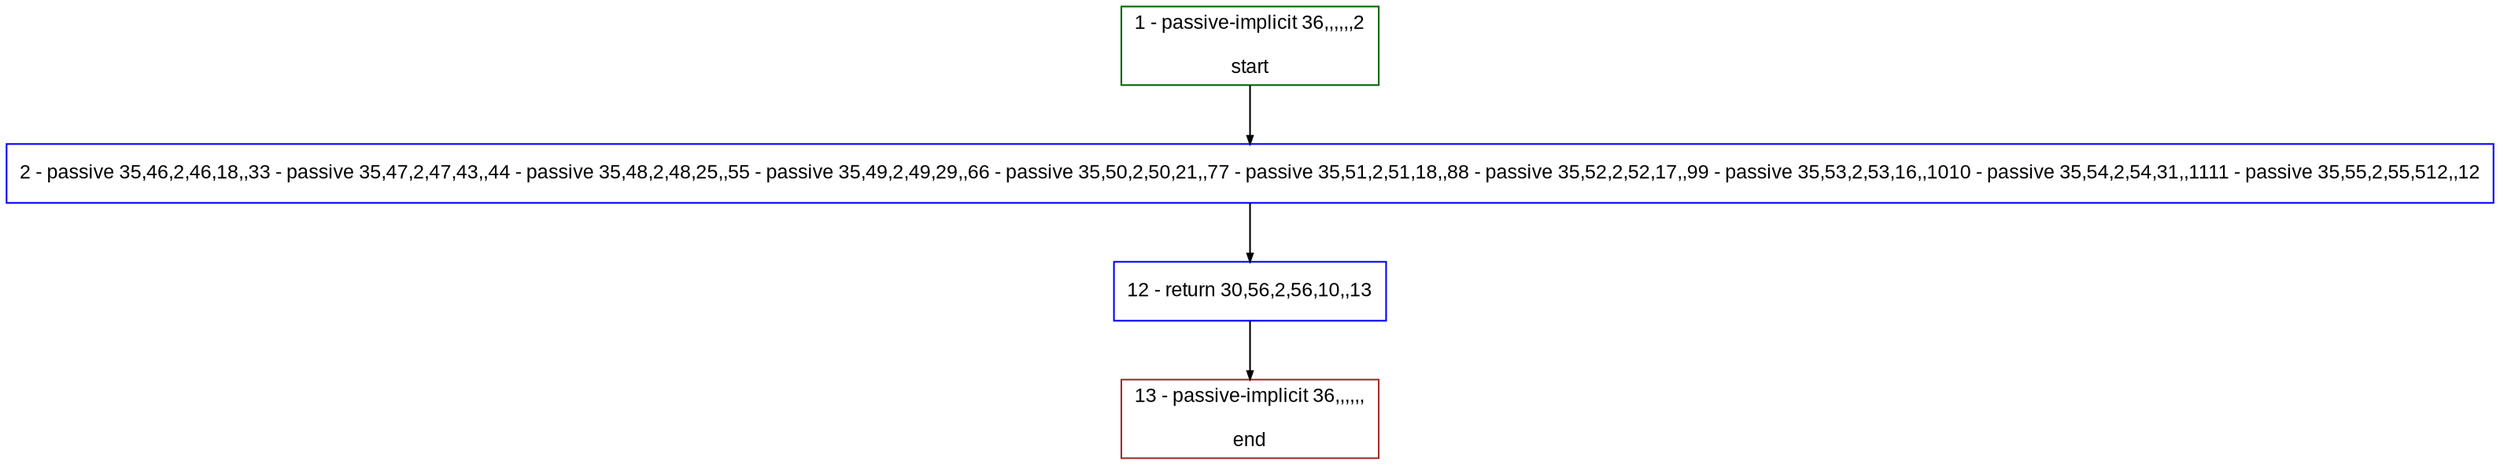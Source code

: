digraph "" {
  graph [pack="true", label="", fontsize="12", packmode="clust", fontname="Arial", fillcolor="#FFFFCC", bgcolor="white", style="rounded,filled", compound="true"];
  node [node_initialized="no", label="", color="grey", fontsize="12", fillcolor="white", fontname="Arial", style="filled", shape="rectangle", compound="true", fixedsize="false"];
  edge [fontcolor="black", arrowhead="normal", arrowtail="none", arrowsize="0.5", ltail="", label="", color="black", fontsize="12", lhead="", fontname="Arial", dir="forward", compound="true"];
  __N1 [label="2 - passive 35,46,2,46,18,,33 - passive 35,47,2,47,43,,44 - passive 35,48,2,48,25,,55 - passive 35,49,2,49,29,,66 - passive 35,50,2,50,21,,77 - passive 35,51,2,51,18,,88 - passive 35,52,2,52,17,,99 - passive 35,53,2,53,16,,1010 - passive 35,54,2,54,31,,1111 - passive 35,55,2,55,512,,12", color="#0000ff", fillcolor="#ffffff", style="filled", shape="box"];
  __N2 [label="1 - passive-implicit 36,,,,,,2\n\nstart", color="#006400", fillcolor="#ffffff", style="filled", shape="box"];
  __N3 [label="12 - return 30,56,2,56,10,,13", color="#0000ff", fillcolor="#ffffff", style="filled", shape="box"];
  __N4 [label="13 - passive-implicit 36,,,,,,\n\nend", color="#a52a2a", fillcolor="#ffffff", style="filled", shape="box"];
  __N2 -> __N1 [arrowhead="normal", arrowtail="none", color="#000000", label="", dir="forward"];
  __N1 -> __N3 [arrowhead="normal", arrowtail="none", color="#000000", label="", dir="forward"];
  __N3 -> __N4 [arrowhead="normal", arrowtail="none", color="#000000", label="", dir="forward"];
}
